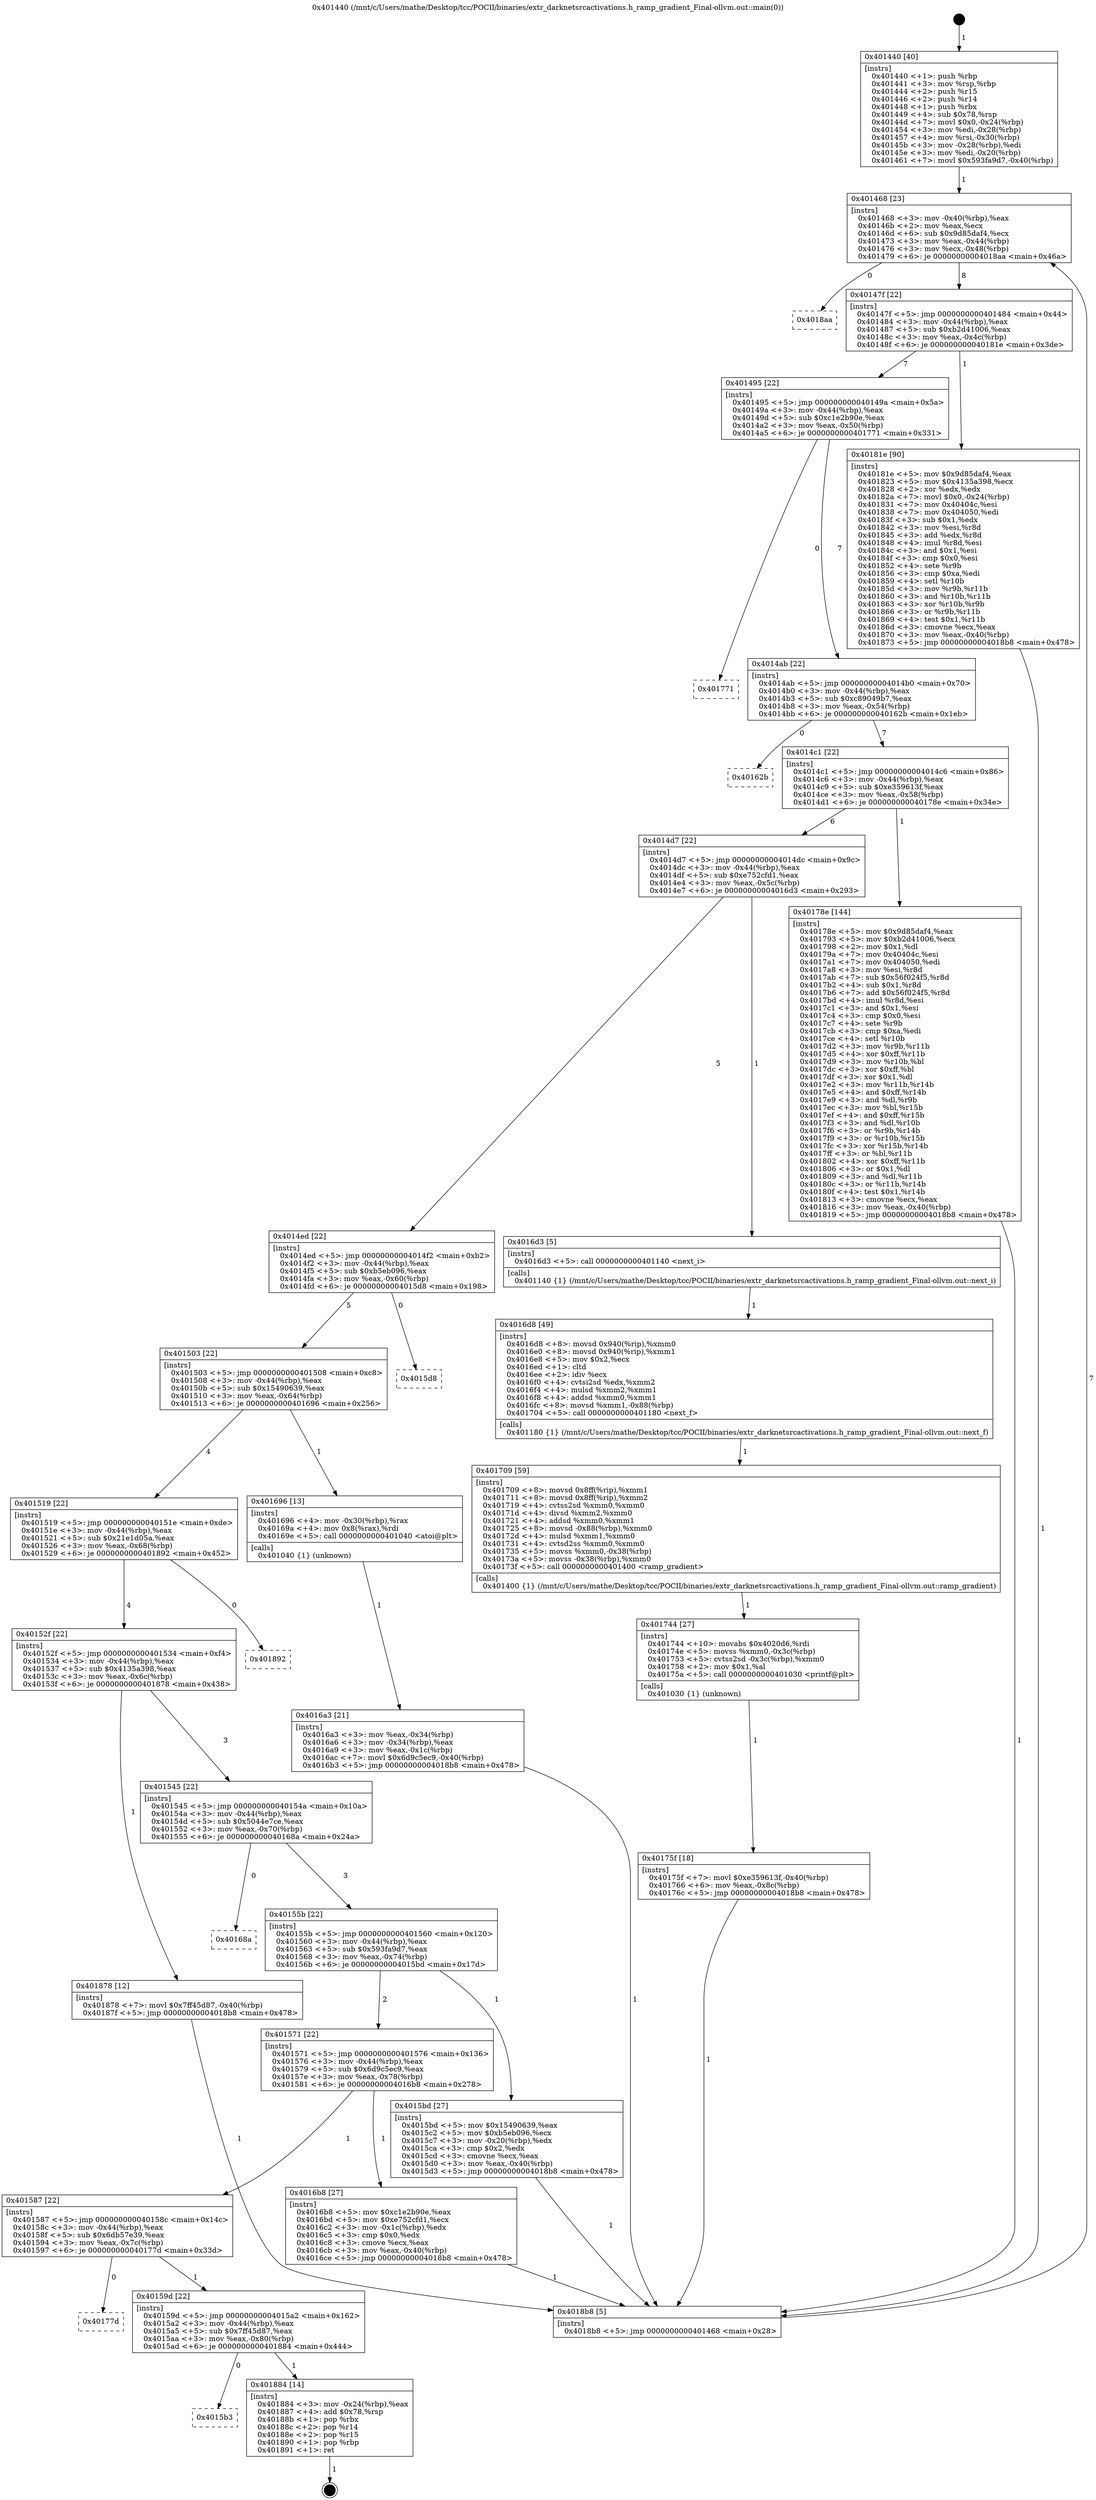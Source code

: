 digraph "0x401440" {
  label = "0x401440 (/mnt/c/Users/mathe/Desktop/tcc/POCII/binaries/extr_darknetsrcactivations.h_ramp_gradient_Final-ollvm.out::main(0))"
  labelloc = "t"
  node[shape=record]

  Entry [label="",width=0.3,height=0.3,shape=circle,fillcolor=black,style=filled]
  "0x401468" [label="{
     0x401468 [23]\l
     | [instrs]\l
     &nbsp;&nbsp;0x401468 \<+3\>: mov -0x40(%rbp),%eax\l
     &nbsp;&nbsp;0x40146b \<+2\>: mov %eax,%ecx\l
     &nbsp;&nbsp;0x40146d \<+6\>: sub $0x9d85daf4,%ecx\l
     &nbsp;&nbsp;0x401473 \<+3\>: mov %eax,-0x44(%rbp)\l
     &nbsp;&nbsp;0x401476 \<+3\>: mov %ecx,-0x48(%rbp)\l
     &nbsp;&nbsp;0x401479 \<+6\>: je 00000000004018aa \<main+0x46a\>\l
  }"]
  "0x4018aa" [label="{
     0x4018aa\l
  }", style=dashed]
  "0x40147f" [label="{
     0x40147f [22]\l
     | [instrs]\l
     &nbsp;&nbsp;0x40147f \<+5\>: jmp 0000000000401484 \<main+0x44\>\l
     &nbsp;&nbsp;0x401484 \<+3\>: mov -0x44(%rbp),%eax\l
     &nbsp;&nbsp;0x401487 \<+5\>: sub $0xb2d41006,%eax\l
     &nbsp;&nbsp;0x40148c \<+3\>: mov %eax,-0x4c(%rbp)\l
     &nbsp;&nbsp;0x40148f \<+6\>: je 000000000040181e \<main+0x3de\>\l
  }"]
  Exit [label="",width=0.3,height=0.3,shape=circle,fillcolor=black,style=filled,peripheries=2]
  "0x40181e" [label="{
     0x40181e [90]\l
     | [instrs]\l
     &nbsp;&nbsp;0x40181e \<+5\>: mov $0x9d85daf4,%eax\l
     &nbsp;&nbsp;0x401823 \<+5\>: mov $0x4135a398,%ecx\l
     &nbsp;&nbsp;0x401828 \<+2\>: xor %edx,%edx\l
     &nbsp;&nbsp;0x40182a \<+7\>: movl $0x0,-0x24(%rbp)\l
     &nbsp;&nbsp;0x401831 \<+7\>: mov 0x40404c,%esi\l
     &nbsp;&nbsp;0x401838 \<+7\>: mov 0x404050,%edi\l
     &nbsp;&nbsp;0x40183f \<+3\>: sub $0x1,%edx\l
     &nbsp;&nbsp;0x401842 \<+3\>: mov %esi,%r8d\l
     &nbsp;&nbsp;0x401845 \<+3\>: add %edx,%r8d\l
     &nbsp;&nbsp;0x401848 \<+4\>: imul %r8d,%esi\l
     &nbsp;&nbsp;0x40184c \<+3\>: and $0x1,%esi\l
     &nbsp;&nbsp;0x40184f \<+3\>: cmp $0x0,%esi\l
     &nbsp;&nbsp;0x401852 \<+4\>: sete %r9b\l
     &nbsp;&nbsp;0x401856 \<+3\>: cmp $0xa,%edi\l
     &nbsp;&nbsp;0x401859 \<+4\>: setl %r10b\l
     &nbsp;&nbsp;0x40185d \<+3\>: mov %r9b,%r11b\l
     &nbsp;&nbsp;0x401860 \<+3\>: and %r10b,%r11b\l
     &nbsp;&nbsp;0x401863 \<+3\>: xor %r10b,%r9b\l
     &nbsp;&nbsp;0x401866 \<+3\>: or %r9b,%r11b\l
     &nbsp;&nbsp;0x401869 \<+4\>: test $0x1,%r11b\l
     &nbsp;&nbsp;0x40186d \<+3\>: cmovne %ecx,%eax\l
     &nbsp;&nbsp;0x401870 \<+3\>: mov %eax,-0x40(%rbp)\l
     &nbsp;&nbsp;0x401873 \<+5\>: jmp 00000000004018b8 \<main+0x478\>\l
  }"]
  "0x401495" [label="{
     0x401495 [22]\l
     | [instrs]\l
     &nbsp;&nbsp;0x401495 \<+5\>: jmp 000000000040149a \<main+0x5a\>\l
     &nbsp;&nbsp;0x40149a \<+3\>: mov -0x44(%rbp),%eax\l
     &nbsp;&nbsp;0x40149d \<+5\>: sub $0xc1e2b90e,%eax\l
     &nbsp;&nbsp;0x4014a2 \<+3\>: mov %eax,-0x50(%rbp)\l
     &nbsp;&nbsp;0x4014a5 \<+6\>: je 0000000000401771 \<main+0x331\>\l
  }"]
  "0x4015b3" [label="{
     0x4015b3\l
  }", style=dashed]
  "0x401771" [label="{
     0x401771\l
  }", style=dashed]
  "0x4014ab" [label="{
     0x4014ab [22]\l
     | [instrs]\l
     &nbsp;&nbsp;0x4014ab \<+5\>: jmp 00000000004014b0 \<main+0x70\>\l
     &nbsp;&nbsp;0x4014b0 \<+3\>: mov -0x44(%rbp),%eax\l
     &nbsp;&nbsp;0x4014b3 \<+5\>: sub $0xc89049b7,%eax\l
     &nbsp;&nbsp;0x4014b8 \<+3\>: mov %eax,-0x54(%rbp)\l
     &nbsp;&nbsp;0x4014bb \<+6\>: je 000000000040162b \<main+0x1eb\>\l
  }"]
  "0x401884" [label="{
     0x401884 [14]\l
     | [instrs]\l
     &nbsp;&nbsp;0x401884 \<+3\>: mov -0x24(%rbp),%eax\l
     &nbsp;&nbsp;0x401887 \<+4\>: add $0x78,%rsp\l
     &nbsp;&nbsp;0x40188b \<+1\>: pop %rbx\l
     &nbsp;&nbsp;0x40188c \<+2\>: pop %r14\l
     &nbsp;&nbsp;0x40188e \<+2\>: pop %r15\l
     &nbsp;&nbsp;0x401890 \<+1\>: pop %rbp\l
     &nbsp;&nbsp;0x401891 \<+1\>: ret\l
  }"]
  "0x40162b" [label="{
     0x40162b\l
  }", style=dashed]
  "0x4014c1" [label="{
     0x4014c1 [22]\l
     | [instrs]\l
     &nbsp;&nbsp;0x4014c1 \<+5\>: jmp 00000000004014c6 \<main+0x86\>\l
     &nbsp;&nbsp;0x4014c6 \<+3\>: mov -0x44(%rbp),%eax\l
     &nbsp;&nbsp;0x4014c9 \<+5\>: sub $0xe359613f,%eax\l
     &nbsp;&nbsp;0x4014ce \<+3\>: mov %eax,-0x58(%rbp)\l
     &nbsp;&nbsp;0x4014d1 \<+6\>: je 000000000040178e \<main+0x34e\>\l
  }"]
  "0x40159d" [label="{
     0x40159d [22]\l
     | [instrs]\l
     &nbsp;&nbsp;0x40159d \<+5\>: jmp 00000000004015a2 \<main+0x162\>\l
     &nbsp;&nbsp;0x4015a2 \<+3\>: mov -0x44(%rbp),%eax\l
     &nbsp;&nbsp;0x4015a5 \<+5\>: sub $0x7ff45d87,%eax\l
     &nbsp;&nbsp;0x4015aa \<+3\>: mov %eax,-0x80(%rbp)\l
     &nbsp;&nbsp;0x4015ad \<+6\>: je 0000000000401884 \<main+0x444\>\l
  }"]
  "0x40178e" [label="{
     0x40178e [144]\l
     | [instrs]\l
     &nbsp;&nbsp;0x40178e \<+5\>: mov $0x9d85daf4,%eax\l
     &nbsp;&nbsp;0x401793 \<+5\>: mov $0xb2d41006,%ecx\l
     &nbsp;&nbsp;0x401798 \<+2\>: mov $0x1,%dl\l
     &nbsp;&nbsp;0x40179a \<+7\>: mov 0x40404c,%esi\l
     &nbsp;&nbsp;0x4017a1 \<+7\>: mov 0x404050,%edi\l
     &nbsp;&nbsp;0x4017a8 \<+3\>: mov %esi,%r8d\l
     &nbsp;&nbsp;0x4017ab \<+7\>: sub $0x56f024f5,%r8d\l
     &nbsp;&nbsp;0x4017b2 \<+4\>: sub $0x1,%r8d\l
     &nbsp;&nbsp;0x4017b6 \<+7\>: add $0x56f024f5,%r8d\l
     &nbsp;&nbsp;0x4017bd \<+4\>: imul %r8d,%esi\l
     &nbsp;&nbsp;0x4017c1 \<+3\>: and $0x1,%esi\l
     &nbsp;&nbsp;0x4017c4 \<+3\>: cmp $0x0,%esi\l
     &nbsp;&nbsp;0x4017c7 \<+4\>: sete %r9b\l
     &nbsp;&nbsp;0x4017cb \<+3\>: cmp $0xa,%edi\l
     &nbsp;&nbsp;0x4017ce \<+4\>: setl %r10b\l
     &nbsp;&nbsp;0x4017d2 \<+3\>: mov %r9b,%r11b\l
     &nbsp;&nbsp;0x4017d5 \<+4\>: xor $0xff,%r11b\l
     &nbsp;&nbsp;0x4017d9 \<+3\>: mov %r10b,%bl\l
     &nbsp;&nbsp;0x4017dc \<+3\>: xor $0xff,%bl\l
     &nbsp;&nbsp;0x4017df \<+3\>: xor $0x1,%dl\l
     &nbsp;&nbsp;0x4017e2 \<+3\>: mov %r11b,%r14b\l
     &nbsp;&nbsp;0x4017e5 \<+4\>: and $0xff,%r14b\l
     &nbsp;&nbsp;0x4017e9 \<+3\>: and %dl,%r9b\l
     &nbsp;&nbsp;0x4017ec \<+3\>: mov %bl,%r15b\l
     &nbsp;&nbsp;0x4017ef \<+4\>: and $0xff,%r15b\l
     &nbsp;&nbsp;0x4017f3 \<+3\>: and %dl,%r10b\l
     &nbsp;&nbsp;0x4017f6 \<+3\>: or %r9b,%r14b\l
     &nbsp;&nbsp;0x4017f9 \<+3\>: or %r10b,%r15b\l
     &nbsp;&nbsp;0x4017fc \<+3\>: xor %r15b,%r14b\l
     &nbsp;&nbsp;0x4017ff \<+3\>: or %bl,%r11b\l
     &nbsp;&nbsp;0x401802 \<+4\>: xor $0xff,%r11b\l
     &nbsp;&nbsp;0x401806 \<+3\>: or $0x1,%dl\l
     &nbsp;&nbsp;0x401809 \<+3\>: and %dl,%r11b\l
     &nbsp;&nbsp;0x40180c \<+3\>: or %r11b,%r14b\l
     &nbsp;&nbsp;0x40180f \<+4\>: test $0x1,%r14b\l
     &nbsp;&nbsp;0x401813 \<+3\>: cmovne %ecx,%eax\l
     &nbsp;&nbsp;0x401816 \<+3\>: mov %eax,-0x40(%rbp)\l
     &nbsp;&nbsp;0x401819 \<+5\>: jmp 00000000004018b8 \<main+0x478\>\l
  }"]
  "0x4014d7" [label="{
     0x4014d7 [22]\l
     | [instrs]\l
     &nbsp;&nbsp;0x4014d7 \<+5\>: jmp 00000000004014dc \<main+0x9c\>\l
     &nbsp;&nbsp;0x4014dc \<+3\>: mov -0x44(%rbp),%eax\l
     &nbsp;&nbsp;0x4014df \<+5\>: sub $0xe752cfd1,%eax\l
     &nbsp;&nbsp;0x4014e4 \<+3\>: mov %eax,-0x5c(%rbp)\l
     &nbsp;&nbsp;0x4014e7 \<+6\>: je 00000000004016d3 \<main+0x293\>\l
  }"]
  "0x40177d" [label="{
     0x40177d\l
  }", style=dashed]
  "0x4016d3" [label="{
     0x4016d3 [5]\l
     | [instrs]\l
     &nbsp;&nbsp;0x4016d3 \<+5\>: call 0000000000401140 \<next_i\>\l
     | [calls]\l
     &nbsp;&nbsp;0x401140 \{1\} (/mnt/c/Users/mathe/Desktop/tcc/POCII/binaries/extr_darknetsrcactivations.h_ramp_gradient_Final-ollvm.out::next_i)\l
  }"]
  "0x4014ed" [label="{
     0x4014ed [22]\l
     | [instrs]\l
     &nbsp;&nbsp;0x4014ed \<+5\>: jmp 00000000004014f2 \<main+0xb2\>\l
     &nbsp;&nbsp;0x4014f2 \<+3\>: mov -0x44(%rbp),%eax\l
     &nbsp;&nbsp;0x4014f5 \<+5\>: sub $0xb5eb096,%eax\l
     &nbsp;&nbsp;0x4014fa \<+3\>: mov %eax,-0x60(%rbp)\l
     &nbsp;&nbsp;0x4014fd \<+6\>: je 00000000004015d8 \<main+0x198\>\l
  }"]
  "0x40175f" [label="{
     0x40175f [18]\l
     | [instrs]\l
     &nbsp;&nbsp;0x40175f \<+7\>: movl $0xe359613f,-0x40(%rbp)\l
     &nbsp;&nbsp;0x401766 \<+6\>: mov %eax,-0x8c(%rbp)\l
     &nbsp;&nbsp;0x40176c \<+5\>: jmp 00000000004018b8 \<main+0x478\>\l
  }"]
  "0x4015d8" [label="{
     0x4015d8\l
  }", style=dashed]
  "0x401503" [label="{
     0x401503 [22]\l
     | [instrs]\l
     &nbsp;&nbsp;0x401503 \<+5\>: jmp 0000000000401508 \<main+0xc8\>\l
     &nbsp;&nbsp;0x401508 \<+3\>: mov -0x44(%rbp),%eax\l
     &nbsp;&nbsp;0x40150b \<+5\>: sub $0x15490639,%eax\l
     &nbsp;&nbsp;0x401510 \<+3\>: mov %eax,-0x64(%rbp)\l
     &nbsp;&nbsp;0x401513 \<+6\>: je 0000000000401696 \<main+0x256\>\l
  }"]
  "0x401744" [label="{
     0x401744 [27]\l
     | [instrs]\l
     &nbsp;&nbsp;0x401744 \<+10\>: movabs $0x4020d6,%rdi\l
     &nbsp;&nbsp;0x40174e \<+5\>: movss %xmm0,-0x3c(%rbp)\l
     &nbsp;&nbsp;0x401753 \<+5\>: cvtss2sd -0x3c(%rbp),%xmm0\l
     &nbsp;&nbsp;0x401758 \<+2\>: mov $0x1,%al\l
     &nbsp;&nbsp;0x40175a \<+5\>: call 0000000000401030 \<printf@plt\>\l
     | [calls]\l
     &nbsp;&nbsp;0x401030 \{1\} (unknown)\l
  }"]
  "0x401696" [label="{
     0x401696 [13]\l
     | [instrs]\l
     &nbsp;&nbsp;0x401696 \<+4\>: mov -0x30(%rbp),%rax\l
     &nbsp;&nbsp;0x40169a \<+4\>: mov 0x8(%rax),%rdi\l
     &nbsp;&nbsp;0x40169e \<+5\>: call 0000000000401040 \<atoi@plt\>\l
     | [calls]\l
     &nbsp;&nbsp;0x401040 \{1\} (unknown)\l
  }"]
  "0x401519" [label="{
     0x401519 [22]\l
     | [instrs]\l
     &nbsp;&nbsp;0x401519 \<+5\>: jmp 000000000040151e \<main+0xde\>\l
     &nbsp;&nbsp;0x40151e \<+3\>: mov -0x44(%rbp),%eax\l
     &nbsp;&nbsp;0x401521 \<+5\>: sub $0x21e1d05a,%eax\l
     &nbsp;&nbsp;0x401526 \<+3\>: mov %eax,-0x68(%rbp)\l
     &nbsp;&nbsp;0x401529 \<+6\>: je 0000000000401892 \<main+0x452\>\l
  }"]
  "0x401709" [label="{
     0x401709 [59]\l
     | [instrs]\l
     &nbsp;&nbsp;0x401709 \<+8\>: movsd 0x8ff(%rip),%xmm1\l
     &nbsp;&nbsp;0x401711 \<+8\>: movsd 0x8ff(%rip),%xmm2\l
     &nbsp;&nbsp;0x401719 \<+4\>: cvtss2sd %xmm0,%xmm0\l
     &nbsp;&nbsp;0x40171d \<+4\>: divsd %xmm2,%xmm0\l
     &nbsp;&nbsp;0x401721 \<+4\>: addsd %xmm0,%xmm1\l
     &nbsp;&nbsp;0x401725 \<+8\>: movsd -0x88(%rbp),%xmm0\l
     &nbsp;&nbsp;0x40172d \<+4\>: mulsd %xmm1,%xmm0\l
     &nbsp;&nbsp;0x401731 \<+4\>: cvtsd2ss %xmm0,%xmm0\l
     &nbsp;&nbsp;0x401735 \<+5\>: movss %xmm0,-0x38(%rbp)\l
     &nbsp;&nbsp;0x40173a \<+5\>: movss -0x38(%rbp),%xmm0\l
     &nbsp;&nbsp;0x40173f \<+5\>: call 0000000000401400 \<ramp_gradient\>\l
     | [calls]\l
     &nbsp;&nbsp;0x401400 \{1\} (/mnt/c/Users/mathe/Desktop/tcc/POCII/binaries/extr_darknetsrcactivations.h_ramp_gradient_Final-ollvm.out::ramp_gradient)\l
  }"]
  "0x401892" [label="{
     0x401892\l
  }", style=dashed]
  "0x40152f" [label="{
     0x40152f [22]\l
     | [instrs]\l
     &nbsp;&nbsp;0x40152f \<+5\>: jmp 0000000000401534 \<main+0xf4\>\l
     &nbsp;&nbsp;0x401534 \<+3\>: mov -0x44(%rbp),%eax\l
     &nbsp;&nbsp;0x401537 \<+5\>: sub $0x4135a398,%eax\l
     &nbsp;&nbsp;0x40153c \<+3\>: mov %eax,-0x6c(%rbp)\l
     &nbsp;&nbsp;0x40153f \<+6\>: je 0000000000401878 \<main+0x438\>\l
  }"]
  "0x4016d8" [label="{
     0x4016d8 [49]\l
     | [instrs]\l
     &nbsp;&nbsp;0x4016d8 \<+8\>: movsd 0x940(%rip),%xmm0\l
     &nbsp;&nbsp;0x4016e0 \<+8\>: movsd 0x940(%rip),%xmm1\l
     &nbsp;&nbsp;0x4016e8 \<+5\>: mov $0x2,%ecx\l
     &nbsp;&nbsp;0x4016ed \<+1\>: cltd\l
     &nbsp;&nbsp;0x4016ee \<+2\>: idiv %ecx\l
     &nbsp;&nbsp;0x4016f0 \<+4\>: cvtsi2sd %edx,%xmm2\l
     &nbsp;&nbsp;0x4016f4 \<+4\>: mulsd %xmm2,%xmm1\l
     &nbsp;&nbsp;0x4016f8 \<+4\>: addsd %xmm0,%xmm1\l
     &nbsp;&nbsp;0x4016fc \<+8\>: movsd %xmm1,-0x88(%rbp)\l
     &nbsp;&nbsp;0x401704 \<+5\>: call 0000000000401180 \<next_f\>\l
     | [calls]\l
     &nbsp;&nbsp;0x401180 \{1\} (/mnt/c/Users/mathe/Desktop/tcc/POCII/binaries/extr_darknetsrcactivations.h_ramp_gradient_Final-ollvm.out::next_f)\l
  }"]
  "0x401878" [label="{
     0x401878 [12]\l
     | [instrs]\l
     &nbsp;&nbsp;0x401878 \<+7\>: movl $0x7ff45d87,-0x40(%rbp)\l
     &nbsp;&nbsp;0x40187f \<+5\>: jmp 00000000004018b8 \<main+0x478\>\l
  }"]
  "0x401545" [label="{
     0x401545 [22]\l
     | [instrs]\l
     &nbsp;&nbsp;0x401545 \<+5\>: jmp 000000000040154a \<main+0x10a\>\l
     &nbsp;&nbsp;0x40154a \<+3\>: mov -0x44(%rbp),%eax\l
     &nbsp;&nbsp;0x40154d \<+5\>: sub $0x5044e7ce,%eax\l
     &nbsp;&nbsp;0x401552 \<+3\>: mov %eax,-0x70(%rbp)\l
     &nbsp;&nbsp;0x401555 \<+6\>: je 000000000040168a \<main+0x24a\>\l
  }"]
  "0x401587" [label="{
     0x401587 [22]\l
     | [instrs]\l
     &nbsp;&nbsp;0x401587 \<+5\>: jmp 000000000040158c \<main+0x14c\>\l
     &nbsp;&nbsp;0x40158c \<+3\>: mov -0x44(%rbp),%eax\l
     &nbsp;&nbsp;0x40158f \<+5\>: sub $0x6db57e39,%eax\l
     &nbsp;&nbsp;0x401594 \<+3\>: mov %eax,-0x7c(%rbp)\l
     &nbsp;&nbsp;0x401597 \<+6\>: je 000000000040177d \<main+0x33d\>\l
  }"]
  "0x40168a" [label="{
     0x40168a\l
  }", style=dashed]
  "0x40155b" [label="{
     0x40155b [22]\l
     | [instrs]\l
     &nbsp;&nbsp;0x40155b \<+5\>: jmp 0000000000401560 \<main+0x120\>\l
     &nbsp;&nbsp;0x401560 \<+3\>: mov -0x44(%rbp),%eax\l
     &nbsp;&nbsp;0x401563 \<+5\>: sub $0x593fa9d7,%eax\l
     &nbsp;&nbsp;0x401568 \<+3\>: mov %eax,-0x74(%rbp)\l
     &nbsp;&nbsp;0x40156b \<+6\>: je 00000000004015bd \<main+0x17d\>\l
  }"]
  "0x4016b8" [label="{
     0x4016b8 [27]\l
     | [instrs]\l
     &nbsp;&nbsp;0x4016b8 \<+5\>: mov $0xc1e2b90e,%eax\l
     &nbsp;&nbsp;0x4016bd \<+5\>: mov $0xe752cfd1,%ecx\l
     &nbsp;&nbsp;0x4016c2 \<+3\>: mov -0x1c(%rbp),%edx\l
     &nbsp;&nbsp;0x4016c5 \<+3\>: cmp $0x0,%edx\l
     &nbsp;&nbsp;0x4016c8 \<+3\>: cmove %ecx,%eax\l
     &nbsp;&nbsp;0x4016cb \<+3\>: mov %eax,-0x40(%rbp)\l
     &nbsp;&nbsp;0x4016ce \<+5\>: jmp 00000000004018b8 \<main+0x478\>\l
  }"]
  "0x4015bd" [label="{
     0x4015bd [27]\l
     | [instrs]\l
     &nbsp;&nbsp;0x4015bd \<+5\>: mov $0x15490639,%eax\l
     &nbsp;&nbsp;0x4015c2 \<+5\>: mov $0xb5eb096,%ecx\l
     &nbsp;&nbsp;0x4015c7 \<+3\>: mov -0x20(%rbp),%edx\l
     &nbsp;&nbsp;0x4015ca \<+3\>: cmp $0x2,%edx\l
     &nbsp;&nbsp;0x4015cd \<+3\>: cmovne %ecx,%eax\l
     &nbsp;&nbsp;0x4015d0 \<+3\>: mov %eax,-0x40(%rbp)\l
     &nbsp;&nbsp;0x4015d3 \<+5\>: jmp 00000000004018b8 \<main+0x478\>\l
  }"]
  "0x401571" [label="{
     0x401571 [22]\l
     | [instrs]\l
     &nbsp;&nbsp;0x401571 \<+5\>: jmp 0000000000401576 \<main+0x136\>\l
     &nbsp;&nbsp;0x401576 \<+3\>: mov -0x44(%rbp),%eax\l
     &nbsp;&nbsp;0x401579 \<+5\>: sub $0x6d9c5ec9,%eax\l
     &nbsp;&nbsp;0x40157e \<+3\>: mov %eax,-0x78(%rbp)\l
     &nbsp;&nbsp;0x401581 \<+6\>: je 00000000004016b8 \<main+0x278\>\l
  }"]
  "0x4018b8" [label="{
     0x4018b8 [5]\l
     | [instrs]\l
     &nbsp;&nbsp;0x4018b8 \<+5\>: jmp 0000000000401468 \<main+0x28\>\l
  }"]
  "0x401440" [label="{
     0x401440 [40]\l
     | [instrs]\l
     &nbsp;&nbsp;0x401440 \<+1\>: push %rbp\l
     &nbsp;&nbsp;0x401441 \<+3\>: mov %rsp,%rbp\l
     &nbsp;&nbsp;0x401444 \<+2\>: push %r15\l
     &nbsp;&nbsp;0x401446 \<+2\>: push %r14\l
     &nbsp;&nbsp;0x401448 \<+1\>: push %rbx\l
     &nbsp;&nbsp;0x401449 \<+4\>: sub $0x78,%rsp\l
     &nbsp;&nbsp;0x40144d \<+7\>: movl $0x0,-0x24(%rbp)\l
     &nbsp;&nbsp;0x401454 \<+3\>: mov %edi,-0x28(%rbp)\l
     &nbsp;&nbsp;0x401457 \<+4\>: mov %rsi,-0x30(%rbp)\l
     &nbsp;&nbsp;0x40145b \<+3\>: mov -0x28(%rbp),%edi\l
     &nbsp;&nbsp;0x40145e \<+3\>: mov %edi,-0x20(%rbp)\l
     &nbsp;&nbsp;0x401461 \<+7\>: movl $0x593fa9d7,-0x40(%rbp)\l
  }"]
  "0x4016a3" [label="{
     0x4016a3 [21]\l
     | [instrs]\l
     &nbsp;&nbsp;0x4016a3 \<+3\>: mov %eax,-0x34(%rbp)\l
     &nbsp;&nbsp;0x4016a6 \<+3\>: mov -0x34(%rbp),%eax\l
     &nbsp;&nbsp;0x4016a9 \<+3\>: mov %eax,-0x1c(%rbp)\l
     &nbsp;&nbsp;0x4016ac \<+7\>: movl $0x6d9c5ec9,-0x40(%rbp)\l
     &nbsp;&nbsp;0x4016b3 \<+5\>: jmp 00000000004018b8 \<main+0x478\>\l
  }"]
  Entry -> "0x401440" [label=" 1"]
  "0x401468" -> "0x4018aa" [label=" 0"]
  "0x401468" -> "0x40147f" [label=" 8"]
  "0x401884" -> Exit [label=" 1"]
  "0x40147f" -> "0x40181e" [label=" 1"]
  "0x40147f" -> "0x401495" [label=" 7"]
  "0x40159d" -> "0x4015b3" [label=" 0"]
  "0x401495" -> "0x401771" [label=" 0"]
  "0x401495" -> "0x4014ab" [label=" 7"]
  "0x40159d" -> "0x401884" [label=" 1"]
  "0x4014ab" -> "0x40162b" [label=" 0"]
  "0x4014ab" -> "0x4014c1" [label=" 7"]
  "0x401587" -> "0x40159d" [label=" 1"]
  "0x4014c1" -> "0x40178e" [label=" 1"]
  "0x4014c1" -> "0x4014d7" [label=" 6"]
  "0x401587" -> "0x40177d" [label=" 0"]
  "0x4014d7" -> "0x4016d3" [label=" 1"]
  "0x4014d7" -> "0x4014ed" [label=" 5"]
  "0x401878" -> "0x4018b8" [label=" 1"]
  "0x4014ed" -> "0x4015d8" [label=" 0"]
  "0x4014ed" -> "0x401503" [label=" 5"]
  "0x40181e" -> "0x4018b8" [label=" 1"]
  "0x401503" -> "0x401696" [label=" 1"]
  "0x401503" -> "0x401519" [label=" 4"]
  "0x40178e" -> "0x4018b8" [label=" 1"]
  "0x401519" -> "0x401892" [label=" 0"]
  "0x401519" -> "0x40152f" [label=" 4"]
  "0x40175f" -> "0x4018b8" [label=" 1"]
  "0x40152f" -> "0x401878" [label=" 1"]
  "0x40152f" -> "0x401545" [label=" 3"]
  "0x401744" -> "0x40175f" [label=" 1"]
  "0x401545" -> "0x40168a" [label=" 0"]
  "0x401545" -> "0x40155b" [label=" 3"]
  "0x401709" -> "0x401744" [label=" 1"]
  "0x40155b" -> "0x4015bd" [label=" 1"]
  "0x40155b" -> "0x401571" [label=" 2"]
  "0x4015bd" -> "0x4018b8" [label=" 1"]
  "0x401440" -> "0x401468" [label=" 1"]
  "0x4018b8" -> "0x401468" [label=" 7"]
  "0x401696" -> "0x4016a3" [label=" 1"]
  "0x4016a3" -> "0x4018b8" [label=" 1"]
  "0x4016d8" -> "0x401709" [label=" 1"]
  "0x401571" -> "0x4016b8" [label=" 1"]
  "0x401571" -> "0x401587" [label=" 1"]
  "0x4016b8" -> "0x4018b8" [label=" 1"]
  "0x4016d3" -> "0x4016d8" [label=" 1"]
}
